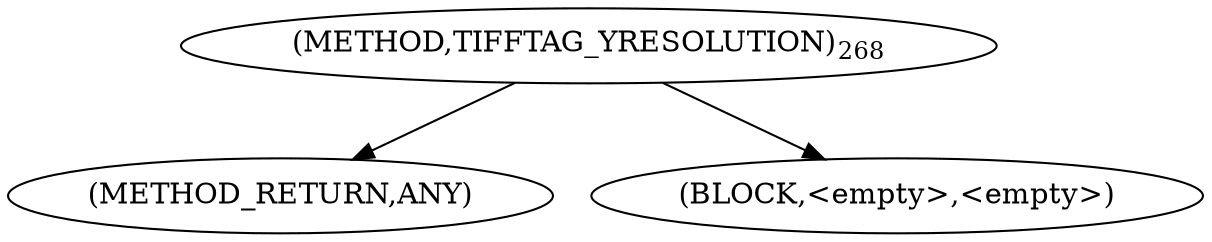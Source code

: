 digraph "TIFFTAG_YRESOLUTION" {  
"100212" [label = <(METHOD,TIFFTAG_YRESOLUTION)<SUB>268</SUB>> ]
"100213" [label = <(METHOD_RETURN,ANY)> ]
"100214" [label = <(BLOCK,&lt;empty&gt;,&lt;empty&gt;)> ]
  "100212" -> "100213" 
  "100212" -> "100214" 
}
